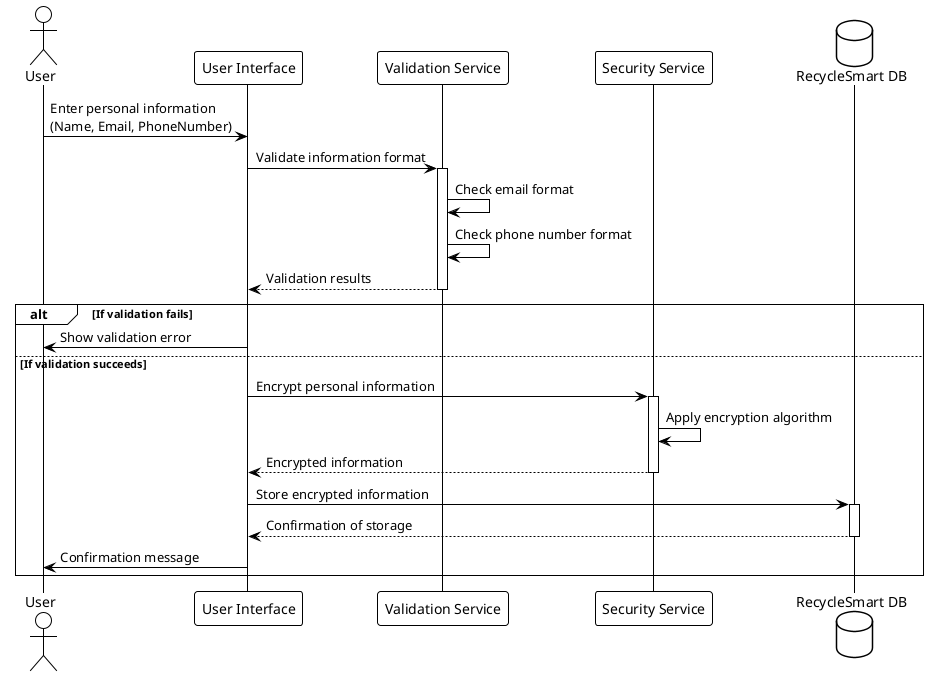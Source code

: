 @startuml
!theme plain

actor User as user
participant "User Interface" as UI
participant "Validation Service" as validator
participant "Security Service" as secService
database "RecycleSmart DB" as DB

user -> UI : Enter personal information\n(Name, Email, PhoneNumber)
UI -> validator : Validate information format
activate validator
validator -> validator : Check email format
validator -> validator : Check phone number format
validator --> UI : Validation results
deactivate validator

alt If validation fails
    UI -> user : Show validation error
else If validation succeeds
    UI -> secService : Encrypt personal information
    activate secService
    secService -> secService : Apply encryption algorithm
    secService --> UI : Encrypted information
    deactivate secService

    UI -> DB : Store encrypted information
    activate DB
    DB --> UI : Confirmation of storage
    deactivate DB
    UI -> user : Confirmation message
end

@enduml
